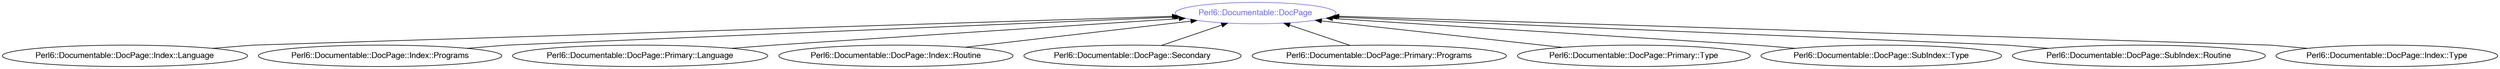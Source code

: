 digraph "perl6-type-graph" {
    rankdir=BT;
    splines=polyline;
    overlap=false; 
    // Types
    "Perl6::Documentable::DocPage" [color="#6666FF", fontcolor="#6666FF", href="/type/Perl6::Documentable::DocPage", fontname="FreeSans"];
    "Perl6::Documentable::DocPage::Index::Language" [color="#000000", fontcolor="#000000", href="/type/Perl6::Documentable::DocPage::Index::Language", fontname="FreeSans"];
    "Perl6::Documentable::DocPage::Index::Programs" [color="#000000", fontcolor="#000000", href="/type/Perl6::Documentable::DocPage::Index::Programs", fontname="FreeSans"];
    "Perl6::Documentable::DocPage::Primary::Language" [color="#000000", fontcolor="#000000", href="/type/Perl6::Documentable::DocPage::Primary::Language", fontname="FreeSans"];
    "Perl6::Documentable::DocPage::Index::Routine" [color="#000000", fontcolor="#000000", href="/type/Perl6::Documentable::DocPage::Index::Routine", fontname="FreeSans"];
    "Perl6::Documentable::DocPage::Secondary" [color="#000000", fontcolor="#000000", href="/type/Perl6::Documentable::DocPage::Secondary", fontname="FreeSans"];
    "Perl6::Documentable::DocPage::Primary::Programs" [color="#000000", fontcolor="#000000", href="/type/Perl6::Documentable::DocPage::Primary::Programs", fontname="FreeSans"];
    "Perl6::Documentable::DocPage::Primary::Type" [color="#000000", fontcolor="#000000", href="/type/Perl6::Documentable::DocPage::Primary::Type", fontname="FreeSans"];
    "Perl6::Documentable::DocPage::SubIndex::Type" [color="#000000", fontcolor="#000000", href="/type/Perl6::Documentable::DocPage::SubIndex::Type", fontname="FreeSans"];
    "Perl6::Documentable::DocPage::SubIndex::Routine" [color="#000000", fontcolor="#000000", href="/type/Perl6::Documentable::DocPage::SubIndex::Routine", fontname="FreeSans"];
    "Perl6::Documentable::DocPage::Index::Type" [color="#000000", fontcolor="#000000", href="/type/Perl6::Documentable::DocPage::Index::Type", fontname="FreeSans"];

    // Superclasses
    "Perl6::Documentable::DocPage::Index::Language" -> "Perl6::Documentable::DocPage" [color="#000000"];
    "Perl6::Documentable::DocPage::Index::Programs" -> "Perl6::Documentable::DocPage" [color="#000000"];
    "Perl6::Documentable::DocPage::Primary::Language" -> "Perl6::Documentable::DocPage" [color="#000000"];
    "Perl6::Documentable::DocPage::Index::Routine" -> "Perl6::Documentable::DocPage" [color="#000000"];
    "Perl6::Documentable::DocPage::Secondary" -> "Perl6::Documentable::DocPage" [color="#000000"];
    "Perl6::Documentable::DocPage::Primary::Programs" -> "Perl6::Documentable::DocPage" [color="#000000"];
    "Perl6::Documentable::DocPage::Primary::Type" -> "Perl6::Documentable::DocPage" [color="#000000"];
    "Perl6::Documentable::DocPage::SubIndex::Type" -> "Perl6::Documentable::DocPage" [color="#000000"];
    "Perl6::Documentable::DocPage::SubIndex::Routine" -> "Perl6::Documentable::DocPage" [color="#000000"];
    "Perl6::Documentable::DocPage::Index::Type" -> "Perl6::Documentable::DocPage" [color="#000000"];

    // Roles
}
